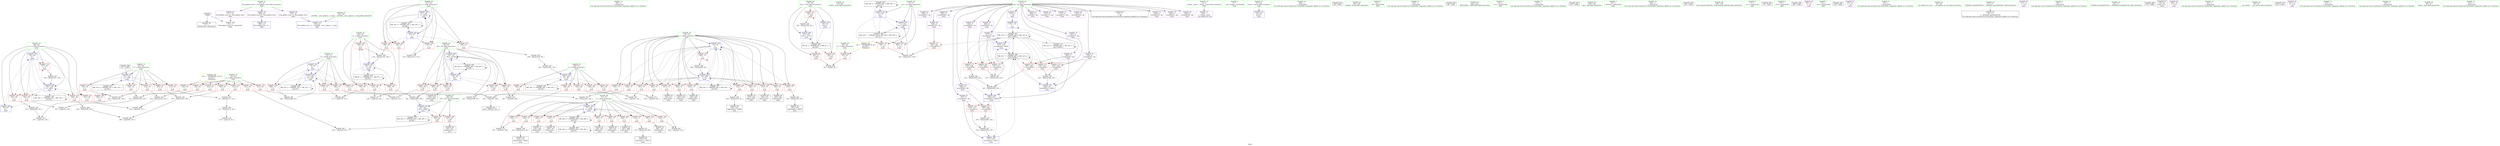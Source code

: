 digraph "SVFG" {
	label="SVFG";

	Node0x558210d18d90 [shape=record,color=grey,label="{NodeID: 0\nNullPtr}"];
	Node0x558210d18d90 -> Node0x558210d39c70[style=solid];
	Node0x558210d18d90 -> Node0x558210d41930[style=solid];
	Node0x558210d48da0 [shape=record,color=grey,label="{NodeID: 263\n114 = Binary(113, 90, )\n}"];
	Node0x558210d48da0 -> Node0x558210d4a420[style=solid];
	Node0x558210d41930 [shape=record,color=blue, style = dotted,label="{NodeID: 180\n371\<--3\nllvm.global_ctors_2\<--dummyVal\nGlob }"];
	Node0x558210d38d50 [shape=record,color=purple,label="{NodeID: 97\n371\<--23\nllvm.global_ctors_2\<--llvm.global_ctors\nGlob }"];
	Node0x558210d38d50 -> Node0x558210d41930[style=solid];
	Node0x558210d16420 [shape=record,color=green,label="{NodeID: 14\n165\<--1\n\<--dummyObj\nCan only get source location for instruction, argument, global var or function.}"];
	Node0x558210d4a2a0 [shape=record,color=grey,label="{NodeID: 277\n126 = cmp(124, 125, )\n}"];
	Node0x558210d3c5a0 [shape=record,color=blue,label="{NodeID: 194\n75\<--84\ni\<--\nmain\n}"];
	Node0x558210d3c5a0 -> Node0x558210d3f7e0[style=dashed];
	Node0x558210d3c5a0 -> Node0x558210d3f8b0[style=dashed];
	Node0x558210d3c5a0 -> Node0x558210d3f980[style=dashed];
	Node0x558210d3c5a0 -> Node0x558210d3fa50[style=dashed];
	Node0x558210d3c5a0 -> Node0x558210d3fb20[style=dashed];
	Node0x558210d3c5a0 -> Node0x558210d3fbf0[style=dashed];
	Node0x558210d3c5a0 -> Node0x558210d3fcc0[style=dashed];
	Node0x558210d3c5a0 -> Node0x558210d3fd90[style=dashed];
	Node0x558210d3c5a0 -> Node0x558210d3fe60[style=dashed];
	Node0x558210d3c5a0 -> Node0x558210d3ff30[style=dashed];
	Node0x558210d3c5a0 -> Node0x558210d40000[style=dashed];
	Node0x558210d3c5a0 -> Node0x558210d400d0[style=dashed];
	Node0x558210d3c5a0 -> Node0x558210d401a0[style=dashed];
	Node0x558210d3c5a0 -> Node0x558210d3c5a0[style=dashed];
	Node0x558210d3c5a0 -> Node0x558210d3ca80[style=dashed];
	Node0x558210d3c5a0 -> Node0x558210d5ade0[style=dashed];
	Node0x558210d39940 [shape=record,color=red,label="{NodeID: 111\n314\<--61\n\<--x\nmain\n}"];
	Node0x558210d39940 -> Node0x558210d45f90[style=solid];
	Node0x558210d17190 [shape=record,color=green,label="{NodeID: 28\n55\<--56\nT\<--T_field_insensitive\nmain\n}"];
	Node0x558210d17190 -> Node0x558210d38e50[style=solid];
	Node0x558210d3ec80 [shape=record,color=red,label="{NodeID: 125\n128\<--67\n\<--c\nmain\n}"];
	Node0x558210d3ec80 -> Node0x558210d48620[style=solid];
	Node0x558210d38740 [shape=record,color=green,label="{NodeID: 42\n87\<--88\nscanf\<--scanf_field_insensitive\n}"];
	Node0x558210d5a3e0 [shape=record,color=black,label="{NodeID: 305\nMR_20V_2 = PHI(MR_20V_3, MR_20V_1, )\npts\{72 \}\n}"];
	Node0x558210d5a3e0 -> Node0x558210d42250[style=dashed];
	Node0x558210d5a3e0 -> Node0x558210d5a3e0[style=dashed];
	Node0x558210d3f7e0 [shape=record,color=red,label="{NodeID: 139\n181\<--75\n\<--i\nmain\n}"];
	Node0x558210d3f7e0 -> Node0x558210d4b1a0[style=solid];
	Node0x558210d3a380 [shape=record,color=black,label="{NodeID: 56\n227\<--226\nidxprom44\<--\nmain\n}"];
	Node0x558210d40340 [shape=record,color=red,label="{NodeID: 153\n207\<--77\n\<--j\nmain\n}"];
	Node0x558210d40340 -> Node0x558210d3a110[style=solid];
	Node0x558210d3aee0 [shape=record,color=purple,label="{NodeID: 70\n34\<--4\n\<--_ZStL8__ioinit\n__cxx_global_var_init\n}"];
	Node0x558210d3dbd0 [shape=record,color=grey,label="{NodeID: 250\n134 = Binary(133, 135, )\n}"];
	Node0x558210d3dbd0 -> Node0x558210d41fe0[style=solid];
	Node0x558210d40ea0 [shape=record,color=red,label="{NodeID: 167\n320\<--81\n\<--j87\nmain\n}"];
	Node0x558210d40ea0 -> Node0x558210d4aa20[style=solid];
	Node0x558210d3ba40 [shape=record,color=purple,label="{NodeID: 84\n265\<--8\narrayidx66\<--dp\nmain\n}"];
	Node0x558210d12880 [shape=record,color=green,label="{NodeID: 1\n7\<--1\n__dso_handle\<--dummyObj\nGlob }"];
	Node0x558210d48f20 [shape=record,color=grey,label="{NodeID: 264\n113 = Binary(111, 112, )\n}"];
	Node0x558210d48f20 -> Node0x558210d48da0[style=solid];
	Node0x558210d41a30 [shape=record,color=blue,label="{NodeID: 181\n53\<--84\nretval\<--\nmain\n}"];
	Node0x558210d38e50 [shape=record,color=red,label="{NodeID: 98\n93\<--55\n\<--T\nmain\n}"];
	Node0x558210d38e50 -> Node0x558210d4aea0[style=solid];
	Node0x558210d164f0 [shape=record,color=green,label="{NodeID: 15\n166\<--1\n\<--dummyObj\nCan only get source location for instruction, argument, global var or function.}"];
	Node0x558210d73e40 [shape=record,color=black,label="{NodeID: 361\n86 = PHI()\n}"];
	Node0x558210d4a420 [shape=record,color=grey,label="{NodeID: 278\n115 = cmp(114, 84, )\n}"];
	Node0x558210d3c670 [shape=record,color=blue,label="{NodeID: 195\n77\<--193\nj\<--sub28\nmain\n}"];
	Node0x558210d3c670 -> Node0x558210d40270[style=dashed];
	Node0x558210d3c670 -> Node0x558210d40340[style=dashed];
	Node0x558210d3c670 -> Node0x558210d40410[style=dashed];
	Node0x558210d3c670 -> Node0x558210d404e0[style=dashed];
	Node0x558210d3c670 -> Node0x558210d405b0[style=dashed];
	Node0x558210d3c670 -> Node0x558210d40680[style=dashed];
	Node0x558210d3c670 -> Node0x558210d40750[style=dashed];
	Node0x558210d3c670 -> Node0x558210d40820[style=dashed];
	Node0x558210d3c670 -> Node0x558210d408f0[style=dashed];
	Node0x558210d3c670 -> Node0x558210d409c0[style=dashed];
	Node0x558210d3c670 -> Node0x558210d3c670[style=dashed];
	Node0x558210d3c670 -> Node0x558210d610e0[style=dashed];
	Node0x558210d39a10 [shape=record,color=red,label="{NodeID: 112\n112\<--63\n\<--y\nmain\n}"];
	Node0x558210d39a10 -> Node0x558210d48f20[style=solid];
	Node0x558210d17260 [shape=record,color=green,label="{NodeID: 29\n57\<--58\niTest\<--iTest_field_insensitive\nmain\n}"];
	Node0x558210d17260 -> Node0x558210d38f20[style=solid];
	Node0x558210d17260 -> Node0x558210d38ff0[style=solid];
	Node0x558210d17260 -> Node0x558210d390c0[style=solid];
	Node0x558210d17260 -> Node0x558210d41b00[style=solid];
	Node0x558210d17260 -> Node0x558210d3cf60[style=solid];
	Node0x558210d3ed50 [shape=record,color=red,label="{NodeID: 126\n133\<--67\n\<--c\nmain\n}"];
	Node0x558210d3ed50 -> Node0x558210d3dbd0[style=solid];
	Node0x558210d38810 [shape=record,color=green,label="{NodeID: 43\n99\<--100\nprintf\<--printf_field_insensitive\n}"];
	Node0x558210d5a8e0 [shape=record,color=black,label="{NodeID: 306\nMR_22V_2 = PHI(MR_22V_3, MR_22V_1, )\npts\{74 \}\n}"];
	Node0x558210d5a8e0 -> Node0x558210d3c4d0[style=dashed];
	Node0x558210d5a8e0 -> Node0x558210d5a8e0[style=dashed];
	Node0x558210d3f8b0 [shape=record,color=red,label="{NodeID: 140\n185\<--75\n\<--i\nmain\n}"];
	Node0x558210d3f8b0 -> Node0x558210d4ad20[style=solid];
	Node0x558210d3a450 [shape=record,color=black,label="{NodeID: 57\n230\<--229\nidxprom46\<--\nmain\n}"];
	Node0x558210d40410 [shape=record,color=red,label="{NodeID: 154\n214\<--77\n\<--j\nmain\n}"];
	Node0x558210d40410 -> Node0x558210d48320[style=solid];
	Node0x558210d3afb0 [shape=record,color=purple,label="{NodeID: 71\n170\<--8\n\<--dp\nmain\n}"];
	Node0x558210d3afb0 -> Node0x558210d3c400[style=solid];
	Node0x558210d62e80 [shape=record,color=yellow,style=double,label="{NodeID: 334\n12V_1 = ENCHI(MR_12V_0)\npts\{64 \}\nFun[main]}"];
	Node0x558210d62e80 -> Node0x558210d39a10[style=dashed];
	Node0x558210d62e80 -> Node0x558210d39ae0[style=dashed];
	Node0x558210d62e80 -> Node0x558210d39bb0[style=dashed];
	Node0x558210d62e80 -> Node0x558210d3e460[style=dashed];
	Node0x558210d62e80 -> Node0x558210d3e530[style=dashed];
	Node0x558210d62e80 -> Node0x558210d3e600[style=dashed];
	Node0x558210d62e80 -> Node0x558210d3e6d0[style=dashed];
	Node0x558210d3dd50 [shape=record,color=grey,label="{NodeID: 251\n160 = Binary(159, 139, )\n}"];
	Node0x558210d3dd50 -> Node0x558210d42180[style=solid];
	Node0x558210d40f70 [shape=record,color=red,label="{NodeID: 168\n327\<--81\n\<--j87\nmain\n}"];
	Node0x558210d40f70 -> Node0x558210d3ae10[style=solid];
	Node0x558210d3bb10 [shape=record,color=purple,label="{NodeID: 85\n268\<--8\narrayidx68\<--dp\nmain\n}"];
	Node0x558210d3bb10 -> Node0x558210d41520[style=solid];
	Node0x558210d16c10 [shape=record,color=green,label="{NodeID: 2\n12\<--1\n.str\<--dummyObj\nGlob }"];
	Node0x558210d490a0 [shape=record,color=grey,label="{NodeID: 265\n290 = Binary(289, 90, )\n}"];
	Node0x558210d490a0 -> Node0x558210d3cb50[style=solid];
	Node0x558210d41b00 [shape=record,color=blue,label="{NodeID: 182\n57\<--90\niTest\<--\nmain\n}"];
	Node0x558210d41b00 -> Node0x558210d585e0[style=dashed];
	Node0x558210d38f20 [shape=record,color=red,label="{NodeID: 99\n92\<--57\n\<--iTest\nmain\n}"];
	Node0x558210d38f20 -> Node0x558210d4aea0[style=solid];
	Node0x558210d165c0 [shape=record,color=green,label="{NodeID: 16\n167\<--1\n\<--dummyObj\nCan only get source location for instruction, argument, global var or function.}"];
	Node0x558210d74090 [shape=record,color=black,label="{NodeID: 362\n98 = PHI()\n}"];
	Node0x558210d4a5a0 [shape=record,color=grey,label="{NodeID: 279\n312 = cmp(310, 311, )\n}"];
	Node0x558210d3c740 [shape=record,color=blue,label="{NodeID: 196\n217\<--219\narrayidx40\<--add41\nmain\n}"];
	Node0x558210d3c740 -> Node0x558210d580e0[style=dashed];
	Node0x558210d39ae0 [shape=record,color=red,label="{NodeID: 113\n145\<--63\n\<--y\nmain\n}"];
	Node0x558210d39ae0 -> Node0x558210d45e10[style=solid];
	Node0x558210d17330 [shape=record,color=green,label="{NodeID: 30\n59\<--60\nn\<--n_field_insensitive\nmain\n}"];
	Node0x558210d17330 -> Node0x558210d39190[style=solid];
	Node0x558210d17330 -> Node0x558210d39260[style=solid];
	Node0x558210d17330 -> Node0x558210d39330[style=solid];
	Node0x558210d17330 -> Node0x558210d39460[style=solid];
	Node0x558210d17330 -> Node0x558210d41f10[style=solid];
	Node0x558210d3ee20 [shape=record,color=red,label="{NodeID: 127\n158\<--67\n\<--c\nmain\n}"];
	Node0x558210d3ee20 -> Node0x558210d3e050[style=solid];
	Node0x558210d388e0 [shape=record,color=green,label="{NodeID: 44\n102\<--103\n_ZNSirsERi\<--_ZNSirsERi_field_insensitive\n}"];
	Node0x558210d5ade0 [shape=record,color=black,label="{NodeID: 307\nMR_24V_2 = PHI(MR_24V_3, MR_24V_1, )\npts\{76 \}\n}"];
	Node0x558210d5ade0 -> Node0x558210d3c5a0[style=dashed];
	Node0x558210d5ade0 -> Node0x558210d5ade0[style=dashed];
	Node0x558210d3f980 [shape=record,color=red,label="{NodeID: 141\n192\<--75\n\<--i\nmain\n}"];
	Node0x558210d3f980 -> Node0x558210d46110[style=solid];
	Node0x558210d3a520 [shape=record,color=black,label="{NodeID: 58\n235\<--234\nidxprom49\<--add48\nmain\n}"];
	Node0x558210d404e0 [shape=record,color=red,label="{NodeID: 155\n222\<--77\n\<--j\nmain\n}"];
	Node0x558210d404e0 -> Node0x558210d4a8a0[style=solid];
	Node0x558210d3b080 [shape=record,color=purple,label="{NodeID: 72\n206\<--8\narrayidx\<--dp\nmain\n}"];
	Node0x558210d3ded0 [shape=record,color=grey,label="{NodeID: 252\n337 = Binary(336, 90, )\n}"];
	Node0x558210d3ded0 -> Node0x558210d3ce90[style=solid];
	Node0x558210d41040 [shape=record,color=red,label="{NodeID: 169\n210\<--209\n\<--arrayidx35\nmain\n}"];
	Node0x558210d41040 -> Node0x558210d493a0[style=solid];
	Node0x558210d3bbe0 [shape=record,color=purple,label="{NodeID: 86\n273\<--8\narrayidx71\<--dp\nmain\n}"];
	Node0x558210d17840 [shape=record,color=green,label="{NodeID: 3\n14\<--1\n.str.1\<--dummyObj\nGlob }"];
	Node0x558210d49220 [shape=record,color=grey,label="{NodeID: 266\n301 = Binary(299, 300, )\n}"];
	Node0x558210d49220 -> Node0x558210d3ccf0[style=solid];
	Node0x558210d41bd0 [shape=record,color=blue,label="{NodeID: 183\n61\<--107\nx\<--call5\nmain\n}"];
	Node0x558210d41bd0 -> Node0x558210d39600[style=dashed];
	Node0x558210d41bd0 -> Node0x558210d396d0[style=dashed];
	Node0x558210d41bd0 -> Node0x558210d397a0[style=dashed];
	Node0x558210d41bd0 -> Node0x558210d39870[style=dashed];
	Node0x558210d41bd0 -> Node0x558210d39940[style=dashed];
	Node0x558210d41bd0 -> Node0x558210d58fe0[style=dashed];
	Node0x558210d38ff0 [shape=record,color=red,label="{NodeID: 100\n96\<--57\n\<--iTest\nmain\n}"];
	Node0x558210d181e0 [shape=record,color=green,label="{NodeID: 17\n172\<--1\n\<--dummyObj\nCan only get source location for instruction, argument, global var or function.}"];
	Node0x558210d74190 [shape=record,color=black,label="{NodeID: 363\n101 = PHI()\n}"];
	Node0x558210d4a720 [shape=record,color=grey,label="{NodeID: 280\n308 = cmp(304, 307, )\n}"];
	Node0x558210d3c810 [shape=record,color=blue,label="{NodeID: 197\n239\<--241\narrayidx52\<--add53\nmain\n}"];
	Node0x558210d3c810 -> Node0x558210d580e0[style=dashed];
	Node0x558210d39bb0 [shape=record,color=red,label="{NodeID: 114\n150\<--63\n\<--y\nmain\n}"];
	Node0x558210d39bb0 -> Node0x558210d3d5d0[style=solid];
	Node0x558210d17400 [shape=record,color=green,label="{NodeID: 31\n61\<--62\nx\<--x_field_insensitive\nmain\n}"];
	Node0x558210d17400 -> Node0x558210d39530[style=solid];
	Node0x558210d17400 -> Node0x558210d39600[style=solid];
	Node0x558210d17400 -> Node0x558210d396d0[style=solid];
	Node0x558210d17400 -> Node0x558210d397a0[style=solid];
	Node0x558210d17400 -> Node0x558210d39870[style=solid];
	Node0x558210d17400 -> Node0x558210d39940[style=solid];
	Node0x558210d17400 -> Node0x558210d41bd0[style=solid];
	Node0x558210d56ce0 [shape=record,color=black,label="{NodeID: 294\nMR_20V_7 = PHI(MR_20V_6, MR_20V_5, MR_20V_5, )\npts\{72 \}\n}"];
	Node0x558210d56ce0 -> Node0x558210d3f300[style=dashed];
	Node0x558210d56ce0 -> Node0x558210d3f3d0[style=dashed];
	Node0x558210d56ce0 -> Node0x558210d3cdc0[style=dashed];
	Node0x558210d56ce0 -> Node0x558210d56ce0[style=dashed];
	Node0x558210d56ce0 -> Node0x558210d5a3e0[style=dashed];
	Node0x558210d3eef0 [shape=record,color=red,label="{NodeID: 128\n182\<--69\n\<--h\nmain\n}"];
	Node0x558210d3eef0 -> Node0x558210d4b1a0[style=solid];
	Node0x558210d389b0 [shape=record,color=green,label="{NodeID: 45\n108\<--109\nabs\<--abs_field_insensitive\n}"];
	Node0x558210d5b2e0 [shape=record,color=black,label="{NodeID: 308\nMR_26V_2 = PHI(MR_26V_3, MR_26V_1, )\npts\{78 \}\n}"];
	Node0x558210d5b2e0 -> Node0x558210d5b2e0[style=dashed];
	Node0x558210d5b2e0 -> Node0x558210d610e0[style=dashed];
	Node0x558210d3fa50 [shape=record,color=red,label="{NodeID: 142\n200\<--75\n\<--i\nmain\n}"];
	Node0x558210d3fa50 -> Node0x558210d49fa0[style=solid];
	Node0x558210d3a5f0 [shape=record,color=black,label="{NodeID: 59\n238\<--237\nidxprom51\<--\nmain\n}"];
	Node0x558210d405b0 [shape=record,color=red,label="{NodeID: 156\n229\<--77\n\<--j\nmain\n}"];
	Node0x558210d405b0 -> Node0x558210d3a450[style=solid];
	Node0x558210d3b150 [shape=record,color=purple,label="{NodeID: 73\n209\<--8\narrayidx35\<--dp\nmain\n}"];
	Node0x558210d3b150 -> Node0x558210d41040[style=solid];
	Node0x558210d3e050 [shape=record,color=grey,label="{NodeID: 253\n159 = Binary(158, 90, )\n}"];
	Node0x558210d3e050 -> Node0x558210d3dd50[style=solid];
	Node0x558210d41110 [shape=record,color=red,label="{NodeID: 170\n218\<--217\n\<--arrayidx40\nmain\n}"];
	Node0x558210d41110 -> Node0x558210d493a0[style=solid];
	Node0x558210d3bcb0 [shape=record,color=purple,label="{NodeID: 87\n277\<--8\narrayidx74\<--dp\nmain\n}"];
	Node0x558210d3bcb0 -> Node0x558210d415f0[style=solid];
	Node0x558210d3bcb0 -> Node0x558210d3c9b0[style=solid];
	Node0x558210d16d60 [shape=record,color=green,label="{NodeID: 4\n16\<--1\n_ZSt3cin\<--dummyObj\nGlob }"];
	Node0x558210d493a0 [shape=record,color=grey,label="{NodeID: 267\n219 = Binary(218, 210, )\n}"];
	Node0x558210d493a0 -> Node0x558210d3c740[style=solid];
	Node0x558210d41ca0 [shape=record,color=blue,label="{NodeID: 184\n65\<--84\nw\<--\nmain\n}"];
	Node0x558210d41ca0 -> Node0x558210d41e40[style=dashed];
	Node0x558210d390c0 [shape=record,color=red,label="{NodeID: 101\n344\<--57\n\<--iTest\nmain\n}"];
	Node0x558210d390c0 -> Node0x558210d3d450[style=solid];
	Node0x558210d182b0 [shape=record,color=green,label="{NodeID: 18\n252\<--1\n\<--dummyObj\nCan only get source location for instruction, argument, global var or function.}"];
	Node0x558210d742f0 [shape=record,color=black,label="{NodeID: 364\n104 = PHI()\n}"];
	Node0x558210d4a8a0 [shape=record,color=grey,label="{NodeID: 281\n224 = cmp(222, 223, )\n}"];
	Node0x558210d3c8e0 [shape=record,color=blue,label="{NodeID: 198\n259\<--261\narrayidx63\<--add64\nmain\n}"];
	Node0x558210d3c8e0 -> Node0x558210d41520[style=dashed];
	Node0x558210d3c8e0 -> Node0x558210d415f0[style=dashed];
	Node0x558210d3c8e0 -> Node0x558210d3c9b0[style=dashed];
	Node0x558210d3e460 [shape=record,color=red,label="{NodeID: 115\n306\<--63\n\<--y\nmain\n}"];
	Node0x558210d3e460 -> Node0x558210d49820[style=solid];
	Node0x558210d38020 [shape=record,color=green,label="{NodeID: 32\n63\<--64\ny\<--y_field_insensitive\nmain\n}"];
	Node0x558210d38020 -> Node0x558210d39a10[style=solid];
	Node0x558210d38020 -> Node0x558210d39ae0[style=solid];
	Node0x558210d38020 -> Node0x558210d39bb0[style=solid];
	Node0x558210d38020 -> Node0x558210d3e460[style=solid];
	Node0x558210d38020 -> Node0x558210d3e530[style=solid];
	Node0x558210d38020 -> Node0x558210d3e600[style=solid];
	Node0x558210d38020 -> Node0x558210d3e6d0[style=solid];
	Node0x558210d3efc0 [shape=record,color=red,label="{NodeID: 129\n196\<--69\n\<--h\nmain\n}"];
	Node0x558210d3efc0 -> Node0x558210d49b20[style=solid];
	Node0x558210d38a80 [shape=record,color=green,label="{NodeID: 46\n168\<--169\nllvm.memset.p0i8.i64\<--llvm.memset.p0i8.i64_field_insensitive\n}"];
	Node0x558210d5b7e0 [shape=record,color=black,label="{NodeID: 309\nMR_28V_2 = PHI(MR_28V_3, MR_28V_1, )\npts\{80 \}\n}"];
	Node0x558210d5b7e0 -> Node0x558210d3cc20[style=dashed];
	Node0x558210d5b7e0 -> Node0x558210d5b7e0[style=dashed];
	Node0x558210d3fb20 [shape=record,color=red,label="{NodeID: 143\n204\<--75\n\<--i\nmain\n}"];
	Node0x558210d3fb20 -> Node0x558210d3a040[style=solid];
	Node0x558210d3a6c0 [shape=record,color=black,label="{NodeID: 60\n245\<--244\nidxprom55\<--\nmain\n}"];
	Node0x558210d40680 [shape=record,color=red,label="{NodeID: 157\n237\<--77\n\<--j\nmain\n}"];
	Node0x558210d40680 -> Node0x558210d3a5f0[style=solid];
	Node0x558210d3b220 [shape=record,color=purple,label="{NodeID: 74\n213\<--8\narrayidx37\<--dp\nmain\n}"];
	Node0x558210d3e1d0 [shape=record,color=grey,label="{NodeID: 254\n143 = Binary(84, 142, )\n}"];
	Node0x558210d3e1d0 -> Node0x558210d49ca0[style=solid];
	Node0x558210d411e0 [shape=record,color=red,label="{NodeID: 171\n232\<--231\n\<--arrayidx47\nmain\n}"];
	Node0x558210d411e0 -> Node0x558210d487a0[style=solid];
	Node0x558210d3bd80 [shape=record,color=purple,label="{NodeID: 88\n326\<--8\narrayidx100\<--dp\nmain\n}"];
	Node0x558210d17930 [shape=record,color=green,label="{NodeID: 5\n17\<--1\n.str.2\<--dummyObj\nGlob }"];
	Node0x558210d49520 [shape=record,color=grey,label="{NodeID: 268\n304 = Binary(84, 303, )\n}"];
	Node0x558210d49520 -> Node0x558210d4a720[style=solid];
	Node0x558210d41d70 [shape=record,color=blue,label="{NodeID: 185\n67\<--90\nc\<--\nmain\n}"];
	Node0x558210d41d70 -> Node0x558210d3ebb0[style=dashed];
	Node0x558210d41d70 -> Node0x558210d3ec80[style=dashed];
	Node0x558210d41d70 -> Node0x558210d3ed50[style=dashed];
	Node0x558210d41d70 -> Node0x558210d3ee20[style=dashed];
	Node0x558210d41d70 -> Node0x558210d41fe0[style=dashed];
	Node0x558210d41d70 -> Node0x558210d599e0[style=dashed];
	Node0x558210d39190 [shape=record,color=red,label="{NodeID: 102\n125\<--59\n\<--n\nmain\n}"];
	Node0x558210d39190 -> Node0x558210d4a2a0[style=solid];
	Node0x558210d18380 [shape=record,color=green,label="{NodeID: 19\n4\<--6\n_ZStL8__ioinit\<--_ZStL8__ioinit_field_insensitive\nGlob }"];
	Node0x558210d18380 -> Node0x558210d3aee0[style=solid];
	Node0x558210d743f0 [shape=record,color=black,label="{NodeID: 365\n35 = PHI()\n}"];
	Node0x558210d4aa20 [shape=record,color=grey,label="{NodeID: 282\n322 = cmp(320, 321, )\n}"];
	Node0x558210d3c9b0 [shape=record,color=blue,label="{NodeID: 199\n277\<--279\narrayidx74\<--add75\nmain\n}"];
	Node0x558210d3c9b0 -> Node0x558210d580e0[style=dashed];
	Node0x558210d3e530 [shape=record,color=red,label="{NodeID: 116\n311\<--63\n\<--y\nmain\n}"];
	Node0x558210d3e530 -> Node0x558210d4a5a0[style=solid];
	Node0x558210d380b0 [shape=record,color=green,label="{NodeID: 33\n65\<--66\nw\<--w_field_insensitive\nmain\n}"];
	Node0x558210d380b0 -> Node0x558210d3e7a0[style=solid];
	Node0x558210d380b0 -> Node0x558210d3e870[style=solid];
	Node0x558210d380b0 -> Node0x558210d3e940[style=solid];
	Node0x558210d380b0 -> Node0x558210d3ea10[style=solid];
	Node0x558210d380b0 -> Node0x558210d3eae0[style=solid];
	Node0x558210d380b0 -> Node0x558210d41ca0[style=solid];
	Node0x558210d380b0 -> Node0x558210d41e40[style=solid];
	Node0x558210d380b0 -> Node0x558210d420b0[style=solid];
	Node0x558210d3f090 [shape=record,color=red,label="{NodeID: 130\n201\<--69\n\<--h\nmain\n}"];
	Node0x558210d3f090 -> Node0x558210d49fa0[style=solid];
	Node0x558210d38b50 [shape=record,color=green,label="{NodeID: 47\n25\<--365\n_GLOBAL__sub_I_pperm_1_0.cpp\<--_GLOBAL__sub_I_pperm_1_0.cpp_field_insensitive\n}"];
	Node0x558210d38b50 -> Node0x558210d41860[style=solid];
	Node0x558210d5c4f0 [shape=record,color=black,label="{NodeID: 310\nMR_30V_2 = PHI(MR_30V_3, MR_30V_1, )\npts\{82 \}\n}"];
	Node0x558210d5c4f0 -> Node0x558210d3ccf0[style=dashed];
	Node0x558210d5c4f0 -> Node0x558210d5c4f0[style=dashed];
	Node0x558210d3fbf0 [shape=record,color=red,label="{NodeID: 144\n211\<--75\n\<--i\nmain\n}"];
	Node0x558210d3fbf0 -> Node0x558210d3a1e0[style=solid];
	Node0x558210d3a790 [shape=record,color=black,label="{NodeID: 61\n248\<--247\nidxprom57\<--\nmain\n}"];
	Node0x558210d45870 [shape=record,color=black,label="{NodeID: 241\n189 = PHI(167, 187, )\n}"];
	Node0x558210d40750 [shape=record,color=red,label="{NodeID: 158\n247\<--77\n\<--j\nmain\n}"];
	Node0x558210d40750 -> Node0x558210d3a790[style=solid];
	Node0x558210d3b2f0 [shape=record,color=purple,label="{NodeID: 75\n217\<--8\narrayidx40\<--dp\nmain\n}"];
	Node0x558210d3b2f0 -> Node0x558210d41110[style=solid];
	Node0x558210d3b2f0 -> Node0x558210d3c740[style=solid];
	Node0x558210d3e350 [shape=record,color=grey,label="{NodeID: 255\n270 = Binary(269, 252, )\n}"];
	Node0x558210d3e350 -> Node0x558210d484a0[style=solid];
	Node0x558210d412b0 [shape=record,color=red,label="{NodeID: 172\n240\<--239\n\<--arrayidx52\nmain\n}"];
	Node0x558210d412b0 -> Node0x558210d487a0[style=solid];
	Node0x558210d3be50 [shape=record,color=purple,label="{NodeID: 89\n329\<--8\narrayidx102\<--dp\nmain\n}"];
	Node0x558210d3be50 -> Node0x558210d416c0[style=solid];
	Node0x558210d12760 [shape=record,color=green,label="{NodeID: 6\n19\<--1\n.str.3\<--dummyObj\nGlob }"];
	Node0x558210d496a0 [shape=record,color=grey,label="{NodeID: 269\n261 = Binary(260, 251, )\n}"];
	Node0x558210d496a0 -> Node0x558210d3c8e0[style=solid];
	Node0x558210d41e40 [shape=record,color=blue,label="{NodeID: 186\n65\<--84\nw\<--\nmain\n}"];
	Node0x558210d41e40 -> Node0x558210d3e7a0[style=dashed];
	Node0x558210d41e40 -> Node0x558210d3e870[style=dashed];
	Node0x558210d41e40 -> Node0x558210d3e940[style=dashed];
	Node0x558210d41e40 -> Node0x558210d3ea10[style=dashed];
	Node0x558210d41e40 -> Node0x558210d3eae0[style=dashed];
	Node0x558210d41e40 -> Node0x558210d420b0[style=dashed];
	Node0x558210d41e40 -> Node0x558210d594e0[style=dashed];
	Node0x558210d39260 [shape=record,color=red,label="{NodeID: 103\n129\<--59\n\<--n\nmain\n}"];
	Node0x558210d39260 -> Node0x558210d48620[style=solid];
	Node0x558210d18450 [shape=record,color=green,label="{NodeID: 20\n8\<--11\ndp\<--dp_field_insensitive\nGlob }"];
	Node0x558210d18450 -> Node0x558210d39d70[style=solid];
	Node0x558210d18450 -> Node0x558210d3afb0[style=solid];
	Node0x558210d18450 -> Node0x558210d3b080[style=solid];
	Node0x558210d18450 -> Node0x558210d3b150[style=solid];
	Node0x558210d18450 -> Node0x558210d3b220[style=solid];
	Node0x558210d18450 -> Node0x558210d3b2f0[style=solid];
	Node0x558210d18450 -> Node0x558210d3b3c0[style=solid];
	Node0x558210d18450 -> Node0x558210d3b490[style=solid];
	Node0x558210d18450 -> Node0x558210d3b560[style=solid];
	Node0x558210d18450 -> Node0x558210d3b630[style=solid];
	Node0x558210d18450 -> Node0x558210d3b700[style=solid];
	Node0x558210d18450 -> Node0x558210d3b7d0[style=solid];
	Node0x558210d18450 -> Node0x558210d3b8a0[style=solid];
	Node0x558210d18450 -> Node0x558210d3b970[style=solid];
	Node0x558210d18450 -> Node0x558210d3ba40[style=solid];
	Node0x558210d18450 -> Node0x558210d3bb10[style=solid];
	Node0x558210d18450 -> Node0x558210d3bbe0[style=solid];
	Node0x558210d18450 -> Node0x558210d3bcb0[style=solid];
	Node0x558210d18450 -> Node0x558210d3bd80[style=solid];
	Node0x558210d18450 -> Node0x558210d3be50[style=solid];
	Node0x558210d744c0 [shape=record,color=black,label="{NodeID: 366\n156 = PHI()\n}"];
	Node0x558210d4aba0 [shape=record,color=grey,label="{NodeID: 283\n177 = cmp(175, 176, )\n}"];
	Node0x558210d3ca80 [shape=record,color=blue,label="{NodeID: 200\n75\<--285\ni\<--inc\nmain\n}"];
	Node0x558210d3ca80 -> Node0x558210d3f7e0[style=dashed];
	Node0x558210d3ca80 -> Node0x558210d3f8b0[style=dashed];
	Node0x558210d3ca80 -> Node0x558210d3f980[style=dashed];
	Node0x558210d3ca80 -> Node0x558210d3fa50[style=dashed];
	Node0x558210d3ca80 -> Node0x558210d3fb20[style=dashed];
	Node0x558210d3ca80 -> Node0x558210d3fbf0[style=dashed];
	Node0x558210d3ca80 -> Node0x558210d3fcc0[style=dashed];
	Node0x558210d3ca80 -> Node0x558210d3fd90[style=dashed];
	Node0x558210d3ca80 -> Node0x558210d3fe60[style=dashed];
	Node0x558210d3ca80 -> Node0x558210d3ff30[style=dashed];
	Node0x558210d3ca80 -> Node0x558210d40000[style=dashed];
	Node0x558210d3ca80 -> Node0x558210d400d0[style=dashed];
	Node0x558210d3ca80 -> Node0x558210d401a0[style=dashed];
	Node0x558210d3ca80 -> Node0x558210d3c5a0[style=dashed];
	Node0x558210d3ca80 -> Node0x558210d3ca80[style=dashed];
	Node0x558210d3ca80 -> Node0x558210d5ade0[style=dashed];
	Node0x558210d3e600 [shape=record,color=red,label="{NodeID: 117\n315\<--63\n\<--y\nmain\n}"];
	Node0x558210d3e600 -> Node0x558210d45f90[style=solid];
	Node0x558210d38140 [shape=record,color=green,label="{NodeID: 34\n67\<--68\nc\<--c_field_insensitive\nmain\n}"];
	Node0x558210d38140 -> Node0x558210d3ebb0[style=solid];
	Node0x558210d38140 -> Node0x558210d3ec80[style=solid];
	Node0x558210d38140 -> Node0x558210d3ed50[style=solid];
	Node0x558210d38140 -> Node0x558210d3ee20[style=solid];
	Node0x558210d38140 -> Node0x558210d41d70[style=solid];
	Node0x558210d38140 -> Node0x558210d41fe0[style=solid];
	Node0x558210d3f160 [shape=record,color=red,label="{NodeID: 131\n223\<--69\n\<--h\nmain\n}"];
	Node0x558210d3f160 -> Node0x558210d4a8a0[style=solid];
	Node0x558210d39c70 [shape=record,color=black,label="{NodeID: 48\n2\<--3\ndummyVal\<--dummyVal\n}"];
	Node0x558210d5c5e0 [shape=record,color=black,label="{NodeID: 311\nMR_32V_2 = PHI(MR_32V_3, MR_32V_1, )\npts\{110000 \}\n}"];
	Node0x558210d5c5e0 -> Node0x558210d3c400[style=dashed];
	Node0x558210d5c5e0 -> Node0x558210d5c5e0[style=dashed];
	Node0x558210d3fcc0 [shape=record,color=red,label="{NodeID: 145\n226\<--75\n\<--i\nmain\n}"];
	Node0x558210d3fcc0 -> Node0x558210d3a380[style=solid];
	Node0x558210d3a860 [shape=record,color=black,label="{NodeID: 62\n255\<--254\nidxprom60\<--add59\nmain\n}"];
	Node0x558210d45e10 [shape=record,color=grey,label="{NodeID: 242\n146 = Binary(144, 145, )\n}"];
	Node0x558210d45e10 -> Node0x558210d49ca0[style=solid];
	Node0x558210d40820 [shape=record,color=red,label="{NodeID: 159\n257\<--77\n\<--j\nmain\n}"];
	Node0x558210d40820 -> Node0x558210d3a930[style=solid];
	Node0x558210d3b3c0 [shape=record,color=purple,label="{NodeID: 76\n228\<--8\narrayidx45\<--dp\nmain\n}"];
	Node0x558210d48320 [shape=record,color=grey,label="{NodeID: 256\n215 = Binary(214, 90, )\n}"];
	Node0x558210d48320 -> Node0x558210d3a2b0[style=solid];
	Node0x558210d41380 [shape=record,color=red,label="{NodeID: 173\n250\<--249\n\<--arrayidx58\nmain\n}"];
	Node0x558210d41380 -> Node0x558210d48c20[style=solid];
	Node0x558210d3bf20 [shape=record,color=purple,label="{NodeID: 90\n85\<--12\n\<--.str\nmain\n}"];
	Node0x558210d16ac0 [shape=record,color=green,label="{NodeID: 7\n21\<--1\n.str.4\<--dummyObj\nGlob }"];
	Node0x558210d49820 [shape=record,color=grey,label="{NodeID: 270\n307 = Binary(305, 306, )\n}"];
	Node0x558210d49820 -> Node0x558210d4a720[style=solid];
	Node0x558210d41f10 [shape=record,color=blue,label="{NodeID: 187\n59\<--130\nn\<--sub\nmain\n}"];
	Node0x558210d41f10 -> Node0x558210d39190[style=dashed];
	Node0x558210d41f10 -> Node0x558210d39260[style=dashed];
	Node0x558210d41f10 -> Node0x558210d39330[style=dashed];
	Node0x558210d41f10 -> Node0x558210d39460[style=dashed];
	Node0x558210d41f10 -> Node0x558210d41f10[style=dashed];
	Node0x558210d41f10 -> Node0x558210d58ae0[style=dashed];
	Node0x558210d39330 [shape=record,color=red,label="{NodeID: 104\n176\<--59\n\<--n\nmain\n}"];
	Node0x558210d39330 -> Node0x558210d4aba0[style=solid];
	Node0x558210d18520 [shape=record,color=green,label="{NodeID: 21\n23\<--27\nllvm.global_ctors\<--llvm.global_ctors_field_insensitive\nGlob }"];
	Node0x558210d18520 -> Node0x558210d3c330[style=solid];
	Node0x558210d18520 -> Node0x558210d38c50[style=solid];
	Node0x558210d18520 -> Node0x558210d38d50[style=solid];
	Node0x558210d74590 [shape=record,color=black,label="{NodeID: 367\n105 = PHI()\n}"];
	Node0x558210d4ad20 [shape=record,color=grey,label="{NodeID: 284\n187 = cmp(185, 186, )\n}"];
	Node0x558210d4ad20 -> Node0x558210d45870[style=solid];
	Node0x558210d3cb50 [shape=record,color=blue,label="{NodeID: 201\n73\<--290\nk\<--inc81\nmain\n}"];
	Node0x558210d3cb50 -> Node0x558210d3f4a0[style=dashed];
	Node0x558210d3cb50 -> Node0x558210d3f570[style=dashed];
	Node0x558210d3cb50 -> Node0x558210d3f640[style=dashed];
	Node0x558210d3cb50 -> Node0x558210d3f710[style=dashed];
	Node0x558210d3cb50 -> Node0x558210d3cb50[style=dashed];
	Node0x558210d3cb50 -> Node0x558210d5a8e0[style=dashed];
	Node0x558210d3e6d0 [shape=record,color=red,label="{NodeID: 118\n321\<--63\n\<--y\nmain\n}"];
	Node0x558210d3e6d0 -> Node0x558210d4aa20[style=solid];
	Node0x558210d381d0 [shape=record,color=green,label="{NodeID: 35\n69\<--70\nh\<--h_field_insensitive\nmain\n}"];
	Node0x558210d381d0 -> Node0x558210d3eef0[style=solid];
	Node0x558210d381d0 -> Node0x558210d3efc0[style=solid];
	Node0x558210d381d0 -> Node0x558210d3f090[style=solid];
	Node0x558210d381d0 -> Node0x558210d3f160[style=solid];
	Node0x558210d381d0 -> Node0x558210d3f230[style=solid];
	Node0x558210d381d0 -> Node0x558210d42180[style=solid];
	Node0x558210d580e0 [shape=record,color=black,label="{NodeID: 298\nMR_32V_7 = PHI(MR_32V_9, MR_32V_6, )\npts\{110000 \}\n}"];
	Node0x558210d580e0 -> Node0x558210d41040[style=dashed];
	Node0x558210d580e0 -> Node0x558210d41110[style=dashed];
	Node0x558210d580e0 -> Node0x558210d411e0[style=dashed];
	Node0x558210d580e0 -> Node0x558210d412b0[style=dashed];
	Node0x558210d580e0 -> Node0x558210d41380[style=dashed];
	Node0x558210d580e0 -> Node0x558210d41450[style=dashed];
	Node0x558210d580e0 -> Node0x558210d3c740[style=dashed];
	Node0x558210d580e0 -> Node0x558210d3c810[style=dashed];
	Node0x558210d580e0 -> Node0x558210d3c8e0[style=dashed];
	Node0x558210d580e0 -> Node0x558210d580e0[style=dashed];
	Node0x558210d580e0 -> Node0x558210d615e0[style=dashed];
	Node0x558210d3f230 [shape=record,color=red,label="{NodeID: 132\n296\<--69\n\<--h\nmain\n}"];
	Node0x558210d3f230 -> Node0x558210d4a120[style=solid];
	Node0x558210d39d70 [shape=record,color=black,label="{NodeID: 49\n10\<--8\n\<--dp\nCan only get source location for instruction, argument, global var or function.}"];
	Node0x558210d3fd90 [shape=record,color=red,label="{NodeID: 146\n233\<--75\n\<--i\nmain\n}"];
	Node0x558210d3fd90 -> Node0x558210d3da50[style=solid];
	Node0x558210d3a930 [shape=record,color=black,label="{NodeID: 63\n258\<--257\nidxprom62\<--\nmain\n}"];
	Node0x558210d610e0 [shape=record,color=black,label="{NodeID: 326\nMR_26V_4 = PHI(MR_26V_5, MR_26V_2, )\npts\{78 \}\n}"];
	Node0x558210d610e0 -> Node0x558210d3c670[style=dashed];
	Node0x558210d610e0 -> Node0x558210d5b2e0[style=dashed];
	Node0x558210d610e0 -> Node0x558210d610e0[style=dashed];
	Node0x558210d45f90 [shape=record,color=grey,label="{NodeID: 243\n316 = Binary(314, 315, )\n}"];
	Node0x558210d45f90 -> Node0x558210d4b020[style=solid];
	Node0x558210d408f0 [shape=record,color=red,label="{NodeID: 160\n266\<--77\n\<--j\nmain\n}"];
	Node0x558210d408f0 -> Node0x558210d3aad0[style=solid];
	Node0x558210d3b490 [shape=record,color=purple,label="{NodeID: 77\n231\<--8\narrayidx47\<--dp\nmain\n}"];
	Node0x558210d3b490 -> Node0x558210d411e0[style=solid];
	Node0x558210d484a0 [shape=record,color=grey,label="{NodeID: 257\n279 = Binary(278, 270, )\n}"];
	Node0x558210d484a0 -> Node0x558210d3c9b0[style=solid];
	Node0x558210d41450 [shape=record,color=red,label="{NodeID: 174\n260\<--259\n\<--arrayidx63\nmain\n}"];
	Node0x558210d41450 -> Node0x558210d496a0[style=solid];
	Node0x558210d3bff0 [shape=record,color=purple,label="{NodeID: 91\n97\<--14\n\<--.str.1\nmain\n}"];
	Node0x558210d18810 [shape=record,color=green,label="{NodeID: 8\n24\<--1\n\<--dummyObj\nCan only get source location for instruction, argument, global var or function.}"];
	Node0x558210d499a0 [shape=record,color=grey,label="{NodeID: 271\n275 = Binary(274, 90, )\n}"];
	Node0x558210d499a0 -> Node0x558210d3ac70[style=solid];
	Node0x558210d41fe0 [shape=record,color=blue,label="{NodeID: 188\n67\<--134\nc\<--add10\nmain\n}"];
	Node0x558210d41fe0 -> Node0x558210d3ebb0[style=dashed];
	Node0x558210d41fe0 -> Node0x558210d3ec80[style=dashed];
	Node0x558210d41fe0 -> Node0x558210d3ed50[style=dashed];
	Node0x558210d41fe0 -> Node0x558210d3ee20[style=dashed];
	Node0x558210d41fe0 -> Node0x558210d41fe0[style=dashed];
	Node0x558210d41fe0 -> Node0x558210d599e0[style=dashed];
	Node0x558210d39460 [shape=record,color=red,label="{NodeID: 105\n299\<--59\n\<--n\nmain\n}"];
	Node0x558210d39460 -> Node0x558210d49220[style=solid];
	Node0x558210d185f0 [shape=record,color=green,label="{NodeID: 22\n28\<--29\n__cxx_global_var_init\<--__cxx_global_var_init_field_insensitive\n}"];
	Node0x558210d74690 [shape=record,color=black,label="{NodeID: 368\n107 = PHI()\n}"];
	Node0x558210d74690 -> Node0x558210d41bd0[style=solid];
	Node0x558210d4aea0 [shape=record,color=grey,label="{NodeID: 285\n94 = cmp(92, 93, )\n}"];
	Node0x558210d3cc20 [shape=record,color=blue,label="{NodeID: 202\n79\<--84\ni83\<--\nmain\n}"];
	Node0x558210d3cc20 -> Node0x558210d40a90[style=dashed];
	Node0x558210d3cc20 -> Node0x558210d40b60[style=dashed];
	Node0x558210d3cc20 -> Node0x558210d40c30[style=dashed];
	Node0x558210d3cc20 -> Node0x558210d40d00[style=dashed];
	Node0x558210d3cc20 -> Node0x558210d40dd0[style=dashed];
	Node0x558210d3cc20 -> Node0x558210d3ce90[style=dashed];
	Node0x558210d3cc20 -> Node0x558210d5b7e0[style=dashed];
	Node0x558210d3e7a0 [shape=record,color=red,label="{NodeID: 119\n137\<--65\n\<--w\nmain\n}"];
	Node0x558210d3e7a0 -> Node0x558210d3d750[style=solid];
	Node0x558210d38260 [shape=record,color=green,label="{NodeID: 36\n71\<--72\nres\<--res_field_insensitive\nmain\n}"];
	Node0x558210d38260 -> Node0x558210d3f300[style=solid];
	Node0x558210d38260 -> Node0x558210d3f3d0[style=solid];
	Node0x558210d38260 -> Node0x558210d42250[style=solid];
	Node0x558210d38260 -> Node0x558210d3cdc0[style=solid];
	Node0x558210d585e0 [shape=record,color=black,label="{NodeID: 299\nMR_6V_3 = PHI(MR_6V_4, MR_6V_2, )\npts\{58 \}\n}"];
	Node0x558210d585e0 -> Node0x558210d38f20[style=dashed];
	Node0x558210d585e0 -> Node0x558210d38ff0[style=dashed];
	Node0x558210d585e0 -> Node0x558210d390c0[style=dashed];
	Node0x558210d585e0 -> Node0x558210d3cf60[style=dashed];
	Node0x558210d3f300 [shape=record,color=red,label="{NodeID: 133\n331\<--71\n\<--res\nmain\n}"];
	Node0x558210d3f300 -> Node0x558210d3d8d0[style=solid];
	Node0x558210d39e70 [shape=record,color=black,label="{NodeID: 50\n36\<--37\n\<--_ZNSt8ios_base4InitD1Ev\nCan only get source location for instruction, argument, global var or function.}"];
	Node0x558210d3fe60 [shape=record,color=red,label="{NodeID: 147\n244\<--75\n\<--i\nmain\n}"];
	Node0x558210d3fe60 -> Node0x558210d3a6c0[style=solid];
	Node0x558210d3aa00 [shape=record,color=black,label="{NodeID: 64\n264\<--263\nidxprom65\<--\nmain\n}"];
	Node0x558210d615e0 [shape=record,color=black,label="{NodeID: 327\nMR_32V_5 = PHI(MR_32V_6, MR_32V_4, )\npts\{110000 \}\n}"];
	Node0x558210d615e0 -> Node0x558210d41040[style=dashed];
	Node0x558210d615e0 -> Node0x558210d41110[style=dashed];
	Node0x558210d615e0 -> Node0x558210d411e0[style=dashed];
	Node0x558210d615e0 -> Node0x558210d412b0[style=dashed];
	Node0x558210d615e0 -> Node0x558210d41380[style=dashed];
	Node0x558210d615e0 -> Node0x558210d41450[style=dashed];
	Node0x558210d615e0 -> Node0x558210d416c0[style=dashed];
	Node0x558210d615e0 -> Node0x558210d3c740[style=dashed];
	Node0x558210d615e0 -> Node0x558210d3c810[style=dashed];
	Node0x558210d615e0 -> Node0x558210d3c8e0[style=dashed];
	Node0x558210d615e0 -> Node0x558210d580e0[style=dashed];
	Node0x558210d615e0 -> Node0x558210d5c5e0[style=dashed];
	Node0x558210d615e0 -> Node0x558210d615e0[style=dashed];
	Node0x558210d46110 [shape=record,color=grey,label="{NodeID: 244\n193 = Binary(191, 192, )\n}"];
	Node0x558210d46110 -> Node0x558210d3c670[style=solid];
	Node0x558210d409c0 [shape=record,color=red,label="{NodeID: 161\n274\<--77\n\<--j\nmain\n}"];
	Node0x558210d409c0 -> Node0x558210d499a0[style=solid];
	Node0x558210d3b560 [shape=record,color=purple,label="{NodeID: 78\n236\<--8\narrayidx50\<--dp\nmain\n}"];
	Node0x558210d48620 [shape=record,color=grey,label="{NodeID: 258\n130 = Binary(129, 128, )\n}"];
	Node0x558210d48620 -> Node0x558210d41f10[style=solid];
	Node0x558210d41520 [shape=record,color=red,label="{NodeID: 175\n269\<--268\n\<--arrayidx68\nmain\n}"];
	Node0x558210d41520 -> Node0x558210d3e350[style=solid];
	Node0x558210d3c0c0 [shape=record,color=purple,label="{NodeID: 92\n117\<--17\n\<--.str.2\nmain\n}"];
	Node0x558210d188a0 [shape=record,color=green,label="{NodeID: 9\n84\<--1\n\<--dummyObj\nCan only get source location for instruction, argument, global var or function.}"];
	Node0x558210d49b20 [shape=record,color=grey,label="{NodeID: 272\n197 = cmp(195, 196, )\n}"];
	Node0x558210d420b0 [shape=record,color=blue,label="{NodeID: 189\n65\<--138\nw\<--add11\nmain\n}"];
	Node0x558210d420b0 -> Node0x558210d3e7a0[style=dashed];
	Node0x558210d420b0 -> Node0x558210d3e870[style=dashed];
	Node0x558210d420b0 -> Node0x558210d3e940[style=dashed];
	Node0x558210d420b0 -> Node0x558210d3ea10[style=dashed];
	Node0x558210d420b0 -> Node0x558210d3eae0[style=dashed];
	Node0x558210d420b0 -> Node0x558210d420b0[style=dashed];
	Node0x558210d420b0 -> Node0x558210d594e0[style=dashed];
	Node0x558210d39530 [shape=record,color=red,label="{NodeID: 106\n106\<--61\n\<--x\nmain\n}"];
	Node0x558210d186c0 [shape=record,color=green,label="{NodeID: 23\n32\<--33\n_ZNSt8ios_base4InitC1Ev\<--_ZNSt8ios_base4InitC1Ev_field_insensitive\n}"];
	Node0x558210d747f0 [shape=record,color=black,label="{NodeID: 369\n118 = PHI()\n}"];
	Node0x558210d4b020 [shape=record,color=grey,label="{NodeID: 286\n318 = cmp(316, 317, )\n}"];
	Node0x558210d3ccf0 [shape=record,color=blue,label="{NodeID: 203\n81\<--301\nj87\<--sub88\nmain\n}"];
	Node0x558210d3ccf0 -> Node0x558210d40ea0[style=dashed];
	Node0x558210d3ccf0 -> Node0x558210d40f70[style=dashed];
	Node0x558210d3ccf0 -> Node0x558210d3ccf0[style=dashed];
	Node0x558210d3ccf0 -> Node0x558210d5c4f0[style=dashed];
	Node0x558210d3e870 [shape=record,color=red,label="{NodeID: 120\n142\<--65\n\<--w\nmain\n}"];
	Node0x558210d3e870 -> Node0x558210d3e1d0[style=solid];
	Node0x558210d38330 [shape=record,color=green,label="{NodeID: 37\n73\<--74\nk\<--k_field_insensitive\nmain\n}"];
	Node0x558210d38330 -> Node0x558210d3f4a0[style=solid];
	Node0x558210d38330 -> Node0x558210d3f570[style=solid];
	Node0x558210d38330 -> Node0x558210d3f640[style=solid];
	Node0x558210d38330 -> Node0x558210d3f710[style=solid];
	Node0x558210d38330 -> Node0x558210d3c4d0[style=solid];
	Node0x558210d38330 -> Node0x558210d3cb50[style=solid];
	Node0x558210d58ae0 [shape=record,color=black,label="{NodeID: 300\nMR_8V_2 = PHI(MR_8V_3, MR_8V_1, )\npts\{60 \}\n}"];
	Node0x558210d58ae0 -> Node0x558210d39190[style=dashed];
	Node0x558210d58ae0 -> Node0x558210d39260[style=dashed];
	Node0x558210d58ae0 -> Node0x558210d39330[style=dashed];
	Node0x558210d58ae0 -> Node0x558210d39460[style=dashed];
	Node0x558210d58ae0 -> Node0x558210d41f10[style=dashed];
	Node0x558210d58ae0 -> Node0x558210d58ae0[style=dashed];
	Node0x558210d3f3d0 [shape=record,color=red,label="{NodeID: 134\n340\<--71\n\<--res\nmain\n}"];
	Node0x558210d39f70 [shape=record,color=black,label="{NodeID: 51\n52\<--84\nmain_ret\<--\nmain\n}"];
	Node0x558210d3ff30 [shape=record,color=red,label="{NodeID: 148\n253\<--75\n\<--i\nmain\n}"];
	Node0x558210d3ff30 -> Node0x558210d48aa0[style=solid];
	Node0x558210d3aad0 [shape=record,color=black,label="{NodeID: 65\n267\<--266\nidxprom67\<--\nmain\n}"];
	Node0x558210d3d450 [shape=record,color=grey,label="{NodeID: 245\n345 = Binary(344, 90, )\n}"];
	Node0x558210d3d450 -> Node0x558210d3cf60[style=solid];
	Node0x558210d40a90 [shape=record,color=red,label="{NodeID: 162\n295\<--79\n\<--i83\nmain\n}"];
	Node0x558210d40a90 -> Node0x558210d4a120[style=solid];
	Node0x558210d3b630 [shape=record,color=purple,label="{NodeID: 79\n239\<--8\narrayidx52\<--dp\nmain\n}"];
	Node0x558210d3b630 -> Node0x558210d412b0[style=solid];
	Node0x558210d3b630 -> Node0x558210d3c810[style=solid];
	Node0x558210d487a0 [shape=record,color=grey,label="{NodeID: 259\n241 = Binary(240, 232, )\n}"];
	Node0x558210d487a0 -> Node0x558210d3c810[style=solid];
	Node0x558210d415f0 [shape=record,color=red,label="{NodeID: 176\n278\<--277\n\<--arrayidx74\nmain\n}"];
	Node0x558210d415f0 -> Node0x558210d484a0[style=solid];
	Node0x558210d3c190 [shape=record,color=purple,label="{NodeID: 93\n155\<--19\n\<--.str.3\nmain\n}"];
	Node0x558210d17b40 [shape=record,color=green,label="{NodeID: 10\n90\<--1\n\<--dummyObj\nCan only get source location for instruction, argument, global var or function.}"];
	Node0x558210d49ca0 [shape=record,color=grey,label="{NodeID: 273\n147 = cmp(143, 146, )\n}"];
	Node0x558210d42180 [shape=record,color=blue,label="{NodeID: 190\n69\<--160\nh\<--div\nmain\n}"];
	Node0x558210d42180 -> Node0x558210d3eef0[style=dashed];
	Node0x558210d42180 -> Node0x558210d3efc0[style=dashed];
	Node0x558210d42180 -> Node0x558210d3f090[style=dashed];
	Node0x558210d42180 -> Node0x558210d3f160[style=dashed];
	Node0x558210d42180 -> Node0x558210d3f230[style=dashed];
	Node0x558210d42180 -> Node0x558210d59ee0[style=dashed];
	Node0x558210d39600 [shape=record,color=red,label="{NodeID: 107\n111\<--61\n\<--x\nmain\n}"];
	Node0x558210d39600 -> Node0x558210d48f20[style=solid];
	Node0x558210d16e50 [shape=record,color=green,label="{NodeID: 24\n38\<--39\n__cxa_atexit\<--__cxa_atexit_field_insensitive\n}"];
	Node0x558210d748c0 [shape=record,color=black,label="{NodeID: 370\n342 = PHI()\n}"];
	Node0x558210d4b1a0 [shape=record,color=grey,label="{NodeID: 287\n183 = cmp(181, 182, )\n}"];
	Node0x558210d3cdc0 [shape=record,color=blue,label="{NodeID: 204\n71\<--332\nres\<--add103\nmain\n}"];
	Node0x558210d3cdc0 -> Node0x558210d56ce0[style=dashed];
	Node0x558210d3e940 [shape=record,color=red,label="{NodeID: 121\n152\<--65\n\<--w\nmain\n}"];
	Node0x558210d3e940 -> Node0x558210d49e20[style=solid];
	Node0x558210d38400 [shape=record,color=green,label="{NodeID: 38\n75\<--76\ni\<--i_field_insensitive\nmain\n}"];
	Node0x558210d38400 -> Node0x558210d3f7e0[style=solid];
	Node0x558210d38400 -> Node0x558210d3f8b0[style=solid];
	Node0x558210d38400 -> Node0x558210d3f980[style=solid];
	Node0x558210d38400 -> Node0x558210d3fa50[style=solid];
	Node0x558210d38400 -> Node0x558210d3fb20[style=solid];
	Node0x558210d38400 -> Node0x558210d3fbf0[style=solid];
	Node0x558210d38400 -> Node0x558210d3fcc0[style=solid];
	Node0x558210d38400 -> Node0x558210d3fd90[style=solid];
	Node0x558210d38400 -> Node0x558210d3fe60[style=solid];
	Node0x558210d38400 -> Node0x558210d3ff30[style=solid];
	Node0x558210d38400 -> Node0x558210d40000[style=solid];
	Node0x558210d38400 -> Node0x558210d400d0[style=solid];
	Node0x558210d38400 -> Node0x558210d401a0[style=solid];
	Node0x558210d38400 -> Node0x558210d3c5a0[style=solid];
	Node0x558210d38400 -> Node0x558210d3ca80[style=solid];
	Node0x558210d58fe0 [shape=record,color=black,label="{NodeID: 301\nMR_10V_2 = PHI(MR_10V_3, MR_10V_1, )\npts\{62 \}\n}"];
	Node0x558210d58fe0 -> Node0x558210d39530[style=dashed];
	Node0x558210d58fe0 -> Node0x558210d41bd0[style=dashed];
	Node0x558210d3f4a0 [shape=record,color=red,label="{NodeID: 135\n175\<--73\n\<--k\nmain\n}"];
	Node0x558210d3f4a0 -> Node0x558210d4aba0[style=solid];
	Node0x558210d3a040 [shape=record,color=black,label="{NodeID: 52\n205\<--204\nidxprom\<--\nmain\n}"];
	Node0x558210d40000 [shape=record,color=red,label="{NodeID: 149\n263\<--75\n\<--i\nmain\n}"];
	Node0x558210d40000 -> Node0x558210d3aa00[style=solid];
	Node0x558210d3aba0 [shape=record,color=black,label="{NodeID: 66\n272\<--271\nidxprom70\<--\nmain\n}"];
	Node0x558210d3d5d0 [shape=record,color=grey,label="{NodeID: 246\n151 = Binary(149, 150, )\n}"];
	Node0x558210d3d5d0 -> Node0x558210d49e20[style=solid];
	Node0x558210d40b60 [shape=record,color=red,label="{NodeID: 163\n300\<--79\n\<--i83\nmain\n}"];
	Node0x558210d40b60 -> Node0x558210d49220[style=solid];
	Node0x558210d3b700 [shape=record,color=purple,label="{NodeID: 80\n246\<--8\narrayidx56\<--dp\nmain\n}"];
	Node0x558210d48920 [shape=record,color=grey,label="{NodeID: 260\n285 = Binary(284, 90, )\n}"];
	Node0x558210d48920 -> Node0x558210d3ca80[style=solid];
	Node0x558210d416c0 [shape=record,color=red,label="{NodeID: 177\n330\<--329\n\<--arrayidx102\nmain\n}"];
	Node0x558210d416c0 -> Node0x558210d3d8d0[style=solid];
	Node0x558210d3c260 [shape=record,color=purple,label="{NodeID: 94\n341\<--21\n\<--.str.4\nmain\n}"];
	Node0x558210d17c10 [shape=record,color=green,label="{NodeID: 11\n135\<--1\n\<--dummyObj\nCan only get source location for instruction, argument, global var or function.}"];
	Node0x558210d49e20 [shape=record,color=grey,label="{NodeID: 274\n153 = cmp(151, 152, )\n}"];
	Node0x558210d42250 [shape=record,color=blue,label="{NodeID: 191\n71\<--163\nres\<--\nmain\n}"];
	Node0x558210d42250 -> Node0x558210d3f300[style=dashed];
	Node0x558210d42250 -> Node0x558210d3f3d0[style=dashed];
	Node0x558210d42250 -> Node0x558210d3cdc0[style=dashed];
	Node0x558210d42250 -> Node0x558210d56ce0[style=dashed];
	Node0x558210d42250 -> Node0x558210d5a3e0[style=dashed];
	Node0x558210d396d0 [shape=record,color=red,label="{NodeID: 108\n144\<--61\n\<--x\nmain\n}"];
	Node0x558210d396d0 -> Node0x558210d45e10[style=solid];
	Node0x558210d16f20 [shape=record,color=green,label="{NodeID: 25\n37\<--43\n_ZNSt8ios_base4InitD1Ev\<--_ZNSt8ios_base4InitD1Ev_field_insensitive\n}"];
	Node0x558210d16f20 -> Node0x558210d39e70[style=solid];
	Node0x558210d3ce90 [shape=record,color=blue,label="{NodeID: 205\n79\<--337\ni83\<--inc106\nmain\n}"];
	Node0x558210d3ce90 -> Node0x558210d40a90[style=dashed];
	Node0x558210d3ce90 -> Node0x558210d40b60[style=dashed];
	Node0x558210d3ce90 -> Node0x558210d40c30[style=dashed];
	Node0x558210d3ce90 -> Node0x558210d40d00[style=dashed];
	Node0x558210d3ce90 -> Node0x558210d40dd0[style=dashed];
	Node0x558210d3ce90 -> Node0x558210d3ce90[style=dashed];
	Node0x558210d3ce90 -> Node0x558210d5b7e0[style=dashed];
	Node0x558210d3ea10 [shape=record,color=red,label="{NodeID: 122\n303\<--65\n\<--w\nmain\n}"];
	Node0x558210d3ea10 -> Node0x558210d49520[style=solid];
	Node0x558210d384d0 [shape=record,color=green,label="{NodeID: 39\n77\<--78\nj\<--j_field_insensitive\nmain\n}"];
	Node0x558210d384d0 -> Node0x558210d40270[style=solid];
	Node0x558210d384d0 -> Node0x558210d40340[style=solid];
	Node0x558210d384d0 -> Node0x558210d40410[style=solid];
	Node0x558210d384d0 -> Node0x558210d404e0[style=solid];
	Node0x558210d384d0 -> Node0x558210d405b0[style=solid];
	Node0x558210d384d0 -> Node0x558210d40680[style=solid];
	Node0x558210d384d0 -> Node0x558210d40750[style=solid];
	Node0x558210d384d0 -> Node0x558210d40820[style=solid];
	Node0x558210d384d0 -> Node0x558210d408f0[style=solid];
	Node0x558210d384d0 -> Node0x558210d409c0[style=solid];
	Node0x558210d384d0 -> Node0x558210d3c670[style=solid];
	Node0x558210d594e0 [shape=record,color=black,label="{NodeID: 302\nMR_14V_2 = PHI(MR_14V_3, MR_14V_1, )\npts\{66 \}\n}"];
	Node0x558210d594e0 -> Node0x558210d41ca0[style=dashed];
	Node0x558210d594e0 -> Node0x558210d594e0[style=dashed];
	Node0x558210d3f570 [shape=record,color=red,label="{NodeID: 136\n186\<--73\n\<--k\nmain\n}"];
	Node0x558210d3f570 -> Node0x558210d4ad20[style=solid];
	Node0x558210d3a110 [shape=record,color=black,label="{NodeID: 53\n208\<--207\nidxprom34\<--\nmain\n}"];
	Node0x558210d400d0 [shape=record,color=red,label="{NodeID: 150\n271\<--75\n\<--i\nmain\n}"];
	Node0x558210d400d0 -> Node0x558210d3aba0[style=solid];
	Node0x558210d3ac70 [shape=record,color=black,label="{NodeID: 67\n276\<--275\nidxprom73\<--add72\nmain\n}"];
	Node0x558210d62b00 [shape=record,color=yellow,style=double,label="{NodeID: 330\n4V_1 = ENCHI(MR_4V_0)\npts\{56 \}\nFun[main]}"];
	Node0x558210d62b00 -> Node0x558210d38e50[style=dashed];
	Node0x558210d3d750 [shape=record,color=grey,label="{NodeID: 247\n138 = Binary(137, 139, )\n}"];
	Node0x558210d3d750 -> Node0x558210d420b0[style=solid];
	Node0x558210d40c30 [shape=record,color=red,label="{NodeID: 164\n310\<--79\n\<--i83\nmain\n}"];
	Node0x558210d40c30 -> Node0x558210d4a5a0[style=solid];
	Node0x558210d3b7d0 [shape=record,color=purple,label="{NodeID: 81\n249\<--8\narrayidx58\<--dp\nmain\n}"];
	Node0x558210d3b7d0 -> Node0x558210d41380[style=solid];
	Node0x558210d48aa0 [shape=record,color=grey,label="{NodeID: 261\n254 = Binary(253, 90, )\n}"];
	Node0x558210d48aa0 -> Node0x558210d3a860[style=solid];
	Node0x558210d41790 [shape=record,color=blue,label="{NodeID: 178\n369\<--24\nllvm.global_ctors_0\<--\nGlob }"];
	Node0x558210d3c330 [shape=record,color=purple,label="{NodeID: 95\n369\<--23\nllvm.global_ctors_0\<--llvm.global_ctors\nGlob }"];
	Node0x558210d3c330 -> Node0x558210d41790[style=solid];
	Node0x558210d17ce0 [shape=record,color=green,label="{NodeID: 12\n139\<--1\n\<--dummyObj\nCan only get source location for instruction, argument, global var or function.}"];
	Node0x558210d49fa0 [shape=record,color=grey,label="{NodeID: 275\n202 = cmp(200, 201, )\n}"];
	Node0x558210d3c400 [shape=record,color=blue,label="{NodeID: 192\n170\<--172\n\<--\nmain\n}"];
	Node0x558210d3c400 -> Node0x558210d615e0[style=dashed];
	Node0x558210d397a0 [shape=record,color=red,label="{NodeID: 109\n149\<--61\n\<--x\nmain\n}"];
	Node0x558210d397a0 -> Node0x558210d3d5d0[style=solid];
	Node0x558210d16ff0 [shape=record,color=green,label="{NodeID: 26\n50\<--51\nmain\<--main_field_insensitive\n}"];
	Node0x558210d3cf60 [shape=record,color=blue,label="{NodeID: 206\n57\<--345\niTest\<--inc110\nmain\n}"];
	Node0x558210d3cf60 -> Node0x558210d585e0[style=dashed];
	Node0x558210d3eae0 [shape=record,color=red,label="{NodeID: 123\n317\<--65\n\<--w\nmain\n}"];
	Node0x558210d3eae0 -> Node0x558210d4b020[style=solid];
	Node0x558210d385a0 [shape=record,color=green,label="{NodeID: 40\n79\<--80\ni83\<--i83_field_insensitive\nmain\n}"];
	Node0x558210d385a0 -> Node0x558210d40a90[style=solid];
	Node0x558210d385a0 -> Node0x558210d40b60[style=solid];
	Node0x558210d385a0 -> Node0x558210d40c30[style=solid];
	Node0x558210d385a0 -> Node0x558210d40d00[style=solid];
	Node0x558210d385a0 -> Node0x558210d40dd0[style=solid];
	Node0x558210d385a0 -> Node0x558210d3cc20[style=solid];
	Node0x558210d385a0 -> Node0x558210d3ce90[style=solid];
	Node0x558210d599e0 [shape=record,color=black,label="{NodeID: 303\nMR_16V_2 = PHI(MR_16V_3, MR_16V_1, )\npts\{68 \}\n}"];
	Node0x558210d599e0 -> Node0x558210d41d70[style=dashed];
	Node0x558210d599e0 -> Node0x558210d599e0[style=dashed];
	Node0x558210d3f640 [shape=record,color=red,label="{NodeID: 137\n191\<--73\n\<--k\nmain\n}"];
	Node0x558210d3f640 -> Node0x558210d46110[style=solid];
	Node0x558210d3a1e0 [shape=record,color=black,label="{NodeID: 54\n212\<--211\nidxprom36\<--\nmain\n}"];
	Node0x558210d401a0 [shape=record,color=red,label="{NodeID: 151\n284\<--75\n\<--i\nmain\n}"];
	Node0x558210d401a0 -> Node0x558210d48920[style=solid];
	Node0x558210d3ad40 [shape=record,color=black,label="{NodeID: 68\n325\<--324\nidxprom99\<--\nmain\n}"];
	Node0x558210d3d8d0 [shape=record,color=grey,label="{NodeID: 248\n332 = Binary(331, 330, )\n}"];
	Node0x558210d3d8d0 -> Node0x558210d3cdc0[style=solid];
	Node0x558210d40d00 [shape=record,color=red,label="{NodeID: 165\n324\<--79\n\<--i83\nmain\n}"];
	Node0x558210d40d00 -> Node0x558210d3ad40[style=solid];
	Node0x558210d3b8a0 [shape=record,color=purple,label="{NodeID: 82\n256\<--8\narrayidx61\<--dp\nmain\n}"];
	Node0x558210d48c20 [shape=record,color=grey,label="{NodeID: 262\n251 = Binary(250, 252, )\n}"];
	Node0x558210d48c20 -> Node0x558210d496a0[style=solid];
	Node0x558210d41860 [shape=record,color=blue,label="{NodeID: 179\n370\<--25\nllvm.global_ctors_1\<--_GLOBAL__sub_I_pperm_1_0.cpp\nGlob }"];
	Node0x558210d38c50 [shape=record,color=purple,label="{NodeID: 96\n370\<--23\nllvm.global_ctors_1\<--llvm.global_ctors\nGlob }"];
	Node0x558210d38c50 -> Node0x558210d41860[style=solid];
	Node0x558210d16350 [shape=record,color=green,label="{NodeID: 13\n163\<--1\n\<--dummyObj\nCan only get source location for instruction, argument, global var or function.}"];
	Node0x558210d4a120 [shape=record,color=grey,label="{NodeID: 276\n297 = cmp(295, 296, )\n}"];
	Node0x558210d3c4d0 [shape=record,color=blue,label="{NodeID: 193\n73\<--84\nk\<--\nmain\n}"];
	Node0x558210d3c4d0 -> Node0x558210d3f4a0[style=dashed];
	Node0x558210d3c4d0 -> Node0x558210d3f570[style=dashed];
	Node0x558210d3c4d0 -> Node0x558210d3f640[style=dashed];
	Node0x558210d3c4d0 -> Node0x558210d3f710[style=dashed];
	Node0x558210d3c4d0 -> Node0x558210d3cb50[style=dashed];
	Node0x558210d3c4d0 -> Node0x558210d5a8e0[style=dashed];
	Node0x558210d39870 [shape=record,color=red,label="{NodeID: 110\n305\<--61\n\<--x\nmain\n}"];
	Node0x558210d39870 -> Node0x558210d49820[style=solid];
	Node0x558210d170c0 [shape=record,color=green,label="{NodeID: 27\n53\<--54\nretval\<--retval_field_insensitive\nmain\n}"];
	Node0x558210d170c0 -> Node0x558210d41a30[style=solid];
	Node0x558210d3ebb0 [shape=record,color=red,label="{NodeID: 124\n124\<--67\n\<--c\nmain\n}"];
	Node0x558210d3ebb0 -> Node0x558210d4a2a0[style=solid];
	Node0x558210d38670 [shape=record,color=green,label="{NodeID: 41\n81\<--82\nj87\<--j87_field_insensitive\nmain\n}"];
	Node0x558210d38670 -> Node0x558210d40ea0[style=solid];
	Node0x558210d38670 -> Node0x558210d40f70[style=solid];
	Node0x558210d38670 -> Node0x558210d3ccf0[style=solid];
	Node0x558210d59ee0 [shape=record,color=black,label="{NodeID: 304\nMR_18V_2 = PHI(MR_18V_3, MR_18V_1, )\npts\{70 \}\n}"];
	Node0x558210d59ee0 -> Node0x558210d42180[style=dashed];
	Node0x558210d59ee0 -> Node0x558210d59ee0[style=dashed];
	Node0x558210d3f710 [shape=record,color=red,label="{NodeID: 138\n289\<--73\n\<--k\nmain\n}"];
	Node0x558210d3f710 -> Node0x558210d490a0[style=solid];
	Node0x558210d3a2b0 [shape=record,color=black,label="{NodeID: 55\n216\<--215\nidxprom39\<--add38\nmain\n}"];
	Node0x558210d40270 [shape=record,color=red,label="{NodeID: 152\n195\<--77\n\<--j\nmain\n}"];
	Node0x558210d40270 -> Node0x558210d49b20[style=solid];
	Node0x558210d3ae10 [shape=record,color=black,label="{NodeID: 69\n328\<--327\nidxprom101\<--\nmain\n}"];
	Node0x558210d3da50 [shape=record,color=grey,label="{NodeID: 249\n234 = Binary(233, 90, )\n}"];
	Node0x558210d3da50 -> Node0x558210d3a520[style=solid];
	Node0x558210d40dd0 [shape=record,color=red,label="{NodeID: 166\n336\<--79\n\<--i83\nmain\n}"];
	Node0x558210d40dd0 -> Node0x558210d3ded0[style=solid];
	Node0x558210d3b970 [shape=record,color=purple,label="{NodeID: 83\n259\<--8\narrayidx63\<--dp\nmain\n}"];
	Node0x558210d3b970 -> Node0x558210d41450[style=solid];
	Node0x558210d3b970 -> Node0x558210d3c8e0[style=solid];
}
